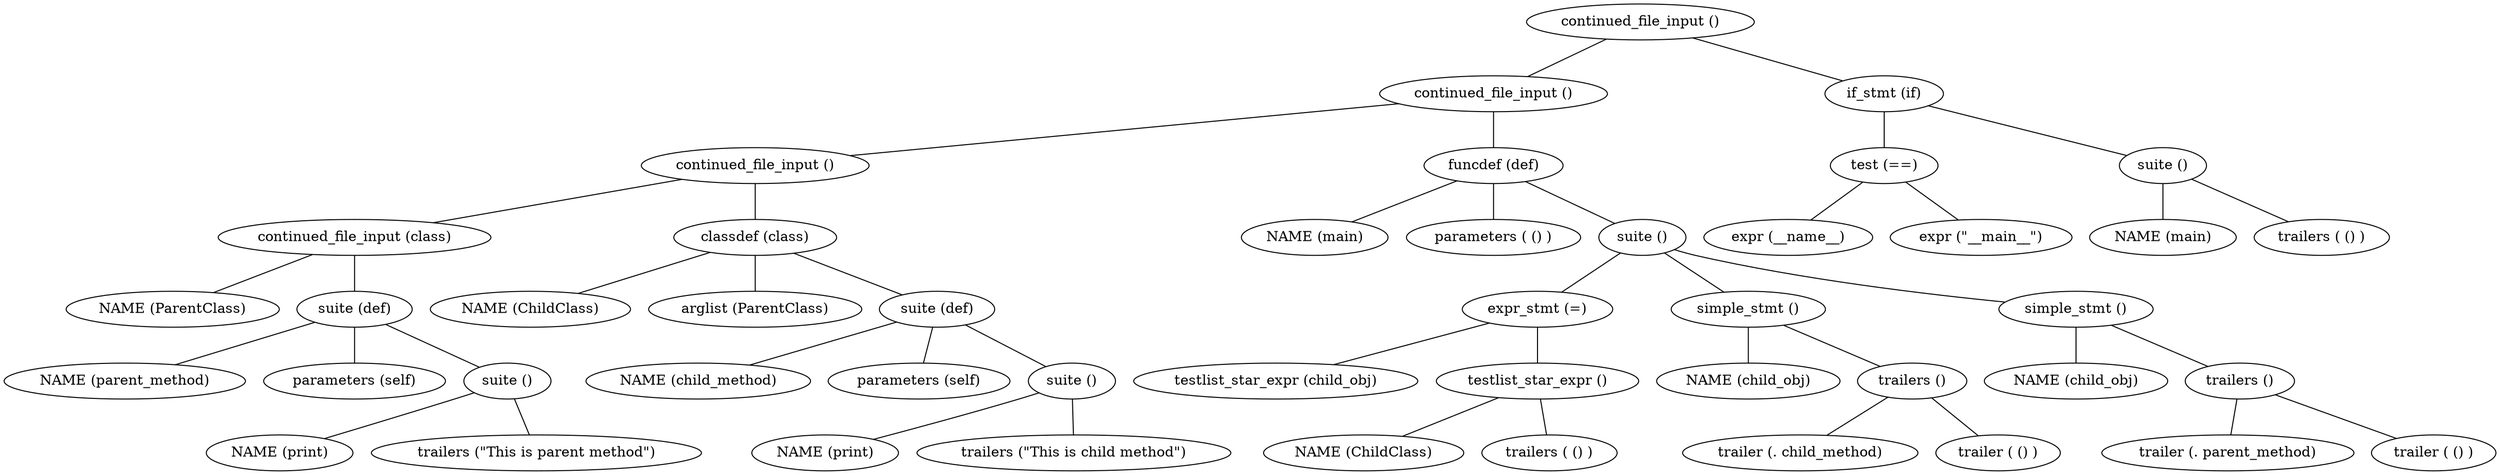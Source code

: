 Graph {
node1 [label="continued_file_input ()"];
node2 [label="continued_file_input ()"];
node3 [label="continued_file_input ()"];
node4 [label="continued_file_input (class)"];
node5 [label="NAME (ParentClass)"];
node6 [label="suite (def)"];
node7 [label="NAME (parent_method)"];
node8 [label="parameters (self)"];
node9 [label="suite ()"];
node10 [label="NAME (print)"];
node11 [label="trailers (&quot;This is parent method&quot;)"];
node12 [label="classdef (class)"];
node13 [label="NAME (ChildClass)"];
node14 [label="arglist (ParentClass)"];
node15 [label="suite (def)"];
node16 [label="NAME (child_method)"];
node17 [label="parameters (self)"];
node18 [label="suite ()"];
node19 [label="NAME (print)"];
node20 [label="trailers (&quot;This is child method&quot;)"];
node21 [label="funcdef (def)"];
node22 [label="NAME (main)"];
node23 [label="parameters ( () )"];
node24 [label="suite ()"];
node25 [label="expr_stmt (=)"];
node26 [label="testlist_star_expr (child_obj)"];
node27 [label="testlist_star_expr ()"];
node28 [label="NAME (ChildClass)"];
node29 [label="trailers ( () )"];
node30 [label="simple_stmt ()"];
node31 [label="NAME (child_obj)"];
node32 [label="trailers ()"];
node33 [label="trailer (. child_method)"];
node34 [label="trailer ( () )"];
node35 [label="simple_stmt ()"];
node36 [label="NAME (child_obj)"];
node37 [label="trailers ()"];
node38 [label="trailer (. parent_method)"];
node39 [label="trailer ( () )"];
node40 [label="if_stmt (if)"];
node41 [label="test (==)"];
node42 [label="expr (__name__)"];
node43 [label="expr (&quot;__main__&quot;)"];
node44 [label="suite ()"];
node45 [label="NAME (main)"];
node46 [label="trailers ( () )"];

node1 -- node2;
node2 -- node3;
node3 -- node4;
node4 -- node5;
node4 -- node6;
node6 -- node7;
node6 -- node8;
node6 -- node9;
node9 -- node10;
node9 -- node11;
node3 -- node12;
node12 -- node13;
node12 -- node14;
node12 -- node15;
node15 -- node16;
node15 -- node17;
node15 -- node18;
node18 -- node19;
node18 -- node20;
node2 -- node21;
node21 -- node22;
node21 -- node23;
node21 -- node24;
node24 -- node25;
node25 -- node26;
node25 -- node27;
node27 -- node28;
node27 -- node29;
node24 -- node30;
node30 -- node31;
node30 -- node32;
node32 -- node33;
node32 -- node34;
node24 -- node35;
node35 -- node36;
node35 -- node37;
node37 -- node38;
node37 -- node39;
node1 -- node40;
node40 -- node41;
node41 -- node42;
node41 -- node43;
node40 -- node44;
node44 -- node45;
node44 -- node46;

}
